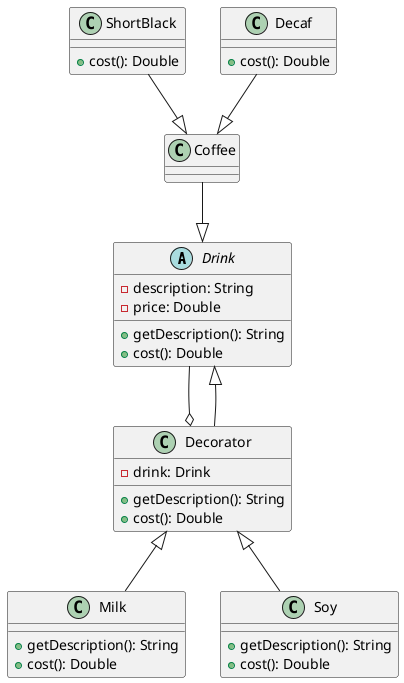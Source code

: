@startuml

abstract class Drink {
    - description: String
    - price: Double
    + getDescription(): String
    + cost(): Double
}

class Coffee
class ShortBlack {
    + cost(): Double
}
class Decaf {
    + cost(): Double
}

Class Decorator {
    - drink: Drink
    + getDescription(): String
    + cost(): Double
}

class Milk {
    + getDescription(): String
    + cost(): Double
}
class Soy {
    + getDescription(): String
    + cost(): Double
}

Coffee --|> Drink
ShortBlack --|> Coffee
Decaf --|> Coffee

Decorator <|-- Milk
Decorator <|-- Soy

Decorator --|> Drink
Drink --o Decorator

@enduml